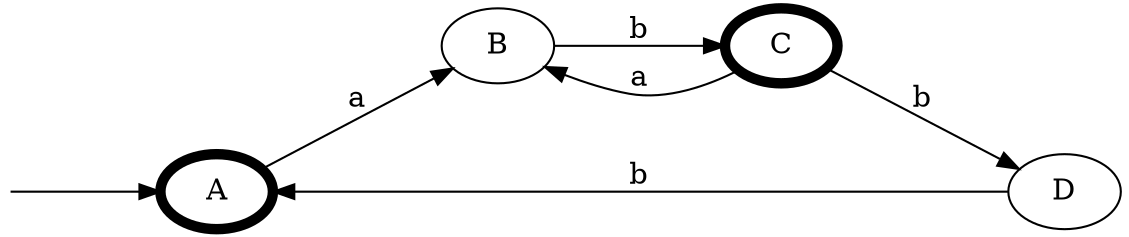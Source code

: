 digraph FiniteAutomata {
	rankdir=LR;
	nodesep=1.0;
	ranksep=1.0;
	"$" [shape=point, style=invis, width=0];
	"$" -> "A";
	"A" [penwidth=5];
	"C" [penwidth=5];
	"A" -> "B" [label="a"];
	"B" -> "C" [label="b"];
	"C" -> "B" [label="a"];
	"C" -> "D" [label="b"];
	"D" -> "A" [label="b"];
}